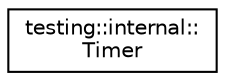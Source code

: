 digraph "Иерархия классов. Графический вид."
{
 // LATEX_PDF_SIZE
  edge [fontname="Helvetica",fontsize="10",labelfontname="Helvetica",labelfontsize="10"];
  node [fontname="Helvetica",fontsize="10",shape=record];
  rankdir="LR";
  Node0 [label="testing::internal::\lTimer",height=0.2,width=0.4,color="black", fillcolor="white", style="filled",URL="$classtesting_1_1internal_1_1Timer.html",tooltip=" "];
}
